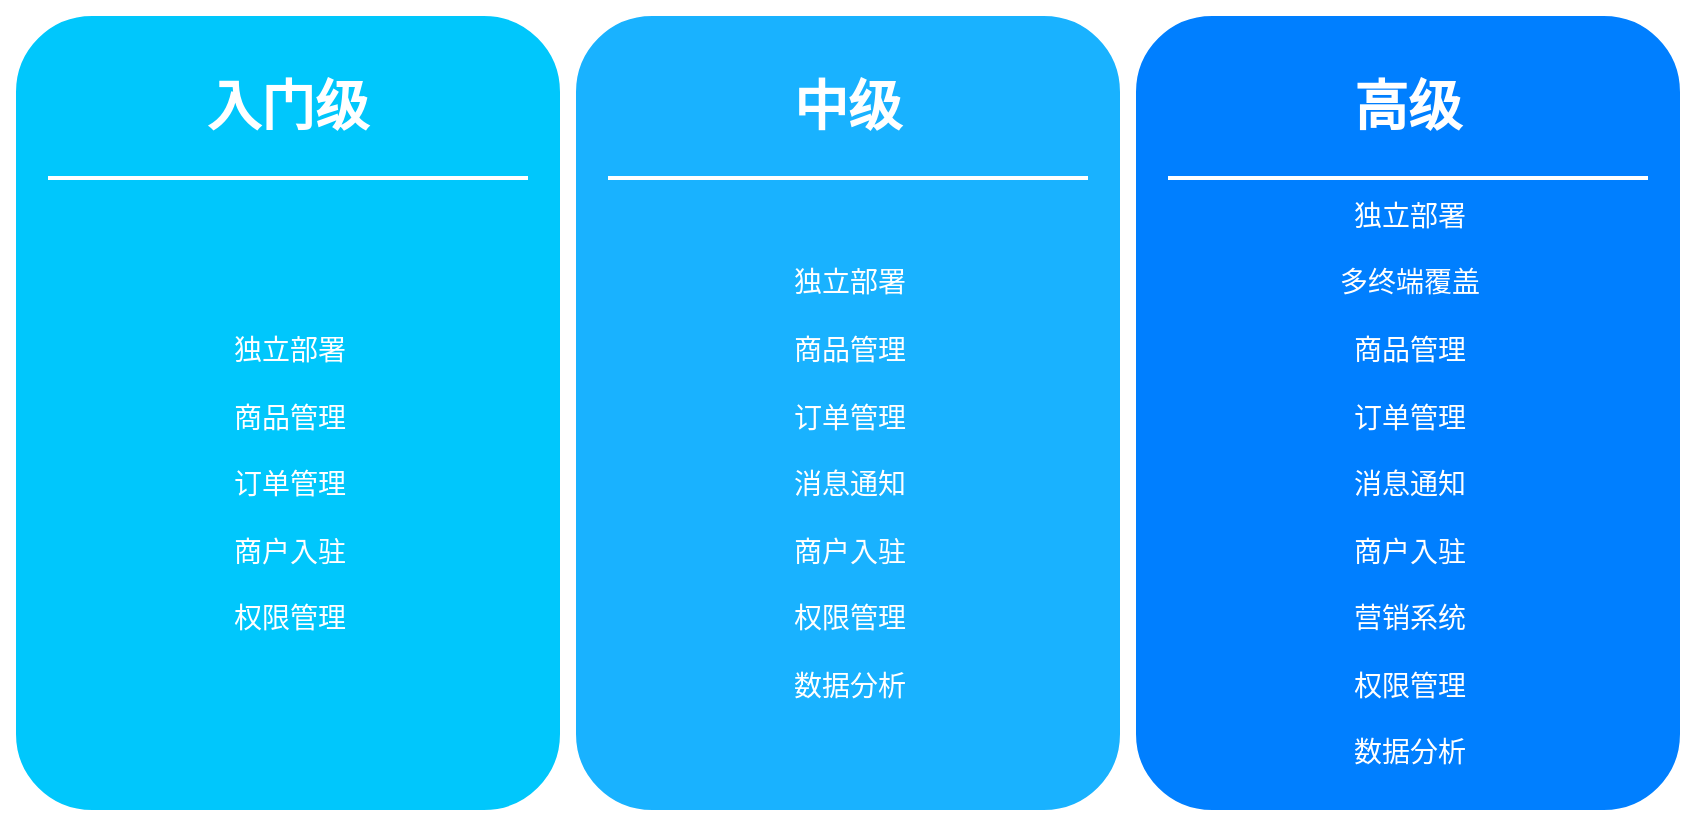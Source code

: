 <mxfile version="23.1.6" type="github">
  <diagram name="Page-1" id="12e1b939-464a-85fe-373e-61e167be1490">
    <mxGraphModel dx="1195" dy="713" grid="1" gridSize="10" guides="1" tooltips="1" connect="1" arrows="1" fold="1" page="1" pageScale="1.5" pageWidth="1169" pageHeight="826" background="none" math="0" shadow="0">
      <root>
        <mxCell id="0" />
        <mxCell id="1" parent="0" />
        <mxCell id="60da8b9f42644d3a-2" value="" style="whiteSpace=wrap;html=1;rounded=1;shadow=0;strokeWidth=8;fontSize=20;align=center;fillColor=#00c7fc;strokeColor=#FFFFFF;" parent="1" vertex="1">
          <mxGeometry x="316" y="405" width="280" height="405" as="geometry" />
        </mxCell>
        <mxCell id="60da8b9f42644d3a-3" value="入门级" style="text;html=1;strokeColor=none;fillColor=none;align=center;verticalAlign=middle;whiteSpace=wrap;rounded=0;shadow=0;fontSize=27;fontColor=#FFFFFF;fontStyle=1" parent="1" vertex="1">
          <mxGeometry x="316" y="425" width="280" height="60" as="geometry" />
        </mxCell>
        <mxCell id="60da8b9f42644d3a-6" value="" style="line;strokeWidth=2;html=1;rounded=0;shadow=0;fontSize=27;align=center;fillColor=none;strokeColor=#FFFFFF;" parent="1" vertex="1">
          <mxGeometry x="336" y="485" width="240" height="10" as="geometry" />
        </mxCell>
        <mxCell id="60da8b9f42644d3a-17" value="" style="whiteSpace=wrap;html=1;rounded=1;shadow=0;strokeWidth=8;fontSize=20;align=center;fillColor=#19B2FF;strokeColor=#FFFFFF;" parent="1" vertex="1">
          <mxGeometry x="596" y="405" width="280" height="405" as="geometry" />
        </mxCell>
        <mxCell id="60da8b9f42644d3a-18" value="中级" style="text;html=1;strokeColor=none;fillColor=none;align=center;verticalAlign=middle;whiteSpace=wrap;rounded=0;shadow=0;fontSize=27;fontColor=#FFFFFF;fontStyle=1" parent="1" vertex="1">
          <mxGeometry x="596" y="425" width="280" height="60" as="geometry" />
        </mxCell>
        <mxCell id="60da8b9f42644d3a-20" value="" style="line;strokeWidth=2;html=1;rounded=0;shadow=0;fontSize=27;align=center;fillColor=none;strokeColor=#FFFFFF;" parent="1" vertex="1">
          <mxGeometry x="616" y="485" width="240" height="10" as="geometry" />
        </mxCell>
        <mxCell id="60da8b9f42644d3a-24" value="" style="whiteSpace=wrap;html=1;rounded=1;shadow=0;strokeWidth=8;fontSize=20;align=center;fillColor=#007FFF;strokeColor=#FFFFFF;" parent="1" vertex="1">
          <mxGeometry x="876" y="405" width="280" height="405" as="geometry" />
        </mxCell>
        <mxCell id="60da8b9f42644d3a-25" value="高级" style="text;html=1;strokeColor=none;fillColor=none;align=center;verticalAlign=middle;whiteSpace=wrap;rounded=0;shadow=0;fontSize=27;fontColor=#FFFFFF;fontStyle=1" parent="1" vertex="1">
          <mxGeometry x="876" y="425" width="280" height="60" as="geometry" />
        </mxCell>
        <mxCell id="60da8b9f42644d3a-27" value="" style="line;strokeWidth=2;html=1;rounded=0;shadow=0;fontSize=27;align=center;fillColor=none;strokeColor=#FFFFFF;" parent="1" vertex="1">
          <mxGeometry x="896" y="485" width="240" height="10" as="geometry" />
        </mxCell>
        <mxCell id="e4hgR3kDQSiYnHgpyTBr-1" value="独立部署&lt;br style=&quot;border-color: var(--border-color);&quot;&gt;&lt;br style=&quot;border-color: var(--border-color);&quot;&gt;商品管理&lt;br style=&quot;border-color: var(--border-color);&quot;&gt;&lt;br style=&quot;border-color: var(--border-color);&quot;&gt;订单管理&lt;br style=&quot;border-color: var(--border-color);&quot;&gt;&lt;br style=&quot;border-color: var(--border-color);&quot;&gt;商户入驻&lt;br style=&quot;border-color: var(--border-color);&quot;&gt;&lt;br style=&quot;border-color: var(--border-color);&quot;&gt;权限管理" style="text;html=1;strokeColor=none;fillColor=none;align=center;verticalAlign=middle;whiteSpace=wrap;rounded=0;shadow=0;fontSize=14;fontColor=#FFFFFF;" vertex="1" parent="1">
          <mxGeometry x="317" y="495" width="280" height="295" as="geometry" />
        </mxCell>
        <mxCell id="e4hgR3kDQSiYnHgpyTBr-4" value="独立部署&lt;br style=&quot;border-color: var(--border-color);&quot;&gt;&lt;br style=&quot;border-color: var(--border-color);&quot;&gt;商品管理&lt;br style=&quot;border-color: var(--border-color);&quot;&gt;&lt;br style=&quot;border-color: var(--border-color);&quot;&gt;订单管理&lt;br style=&quot;border-color: var(--border-color);&quot;&gt;&lt;br style=&quot;border-color: var(--border-color);&quot;&gt;消息通知&lt;br style=&quot;border-color: var(--border-color);&quot;&gt;&lt;br style=&quot;border-color: var(--border-color);&quot;&gt;商户入驻&lt;br style=&quot;border-color: var(--border-color);&quot;&gt;&lt;br style=&quot;border-color: var(--border-color);&quot;&gt;权限管理&lt;br&gt;&lt;br&gt;数据分析" style="text;html=1;strokeColor=none;fillColor=none;align=center;verticalAlign=middle;whiteSpace=wrap;rounded=0;shadow=0;fontSize=14;fontColor=#FFFFFF;" vertex="1" parent="1">
          <mxGeometry x="597" y="495" width="280" height="295" as="geometry" />
        </mxCell>
        <mxCell id="e4hgR3kDQSiYnHgpyTBr-5" value="独立部署&lt;br style=&quot;border-color: var(--border-color);&quot;&gt;&lt;br style=&quot;border-color: var(--border-color);&quot;&gt;多终端覆盖&lt;br style=&quot;border-color: var(--border-color);&quot;&gt;&lt;br style=&quot;border-color: var(--border-color);&quot;&gt;商品管理&lt;br style=&quot;border-color: var(--border-color);&quot;&gt;&lt;br style=&quot;border-color: var(--border-color);&quot;&gt;订单管理&lt;br style=&quot;border-color: var(--border-color);&quot;&gt;&lt;br style=&quot;border-color: var(--border-color);&quot;&gt;消息通知&lt;br style=&quot;border-color: var(--border-color);&quot;&gt;&lt;br style=&quot;border-color: var(--border-color);&quot;&gt;商户入驻&lt;br style=&quot;border-color: var(--border-color);&quot;&gt;&lt;br style=&quot;border-color: var(--border-color);&quot;&gt;营销系统&lt;br style=&quot;border-color: var(--border-color);&quot;&gt;&lt;br style=&quot;border-color: var(--border-color);&quot;&gt;权限管理&lt;br&gt;&lt;br&gt;数据分析" style="text;html=1;strokeColor=none;fillColor=none;align=center;verticalAlign=middle;whiteSpace=wrap;rounded=0;shadow=0;fontSize=14;fontColor=#FFFFFF;" vertex="1" parent="1">
          <mxGeometry x="877" y="495" width="280" height="295" as="geometry" />
        </mxCell>
      </root>
    </mxGraphModel>
  </diagram>
</mxfile>
